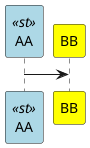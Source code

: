 {
  "sha1": "6imiajr0zr5clxt7fc5fu806conpy6h",
  "insertion": {
    "when": "2024-05-30T20:48:20.966Z",
    "user": "plantuml@gmail.com"
  }
}
@startuml
skinparam sequenceParticipant {
     backgroundColor Yellow
     backgroundColor<<st>> LightBlue
}
participant AA<<st>>
participant BB
AA -> BB
@enduml
